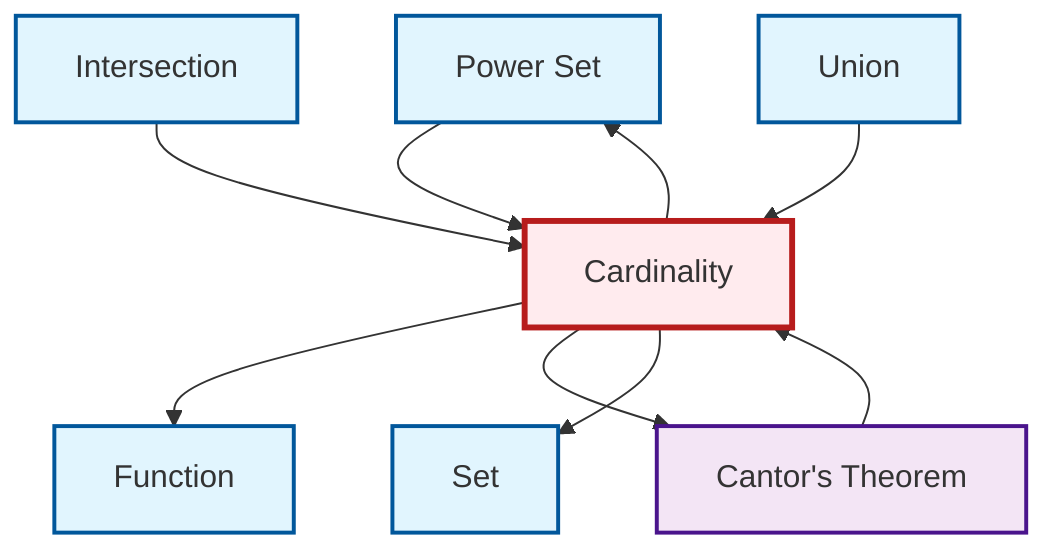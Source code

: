 graph TD
    classDef definition fill:#e1f5fe,stroke:#01579b,stroke-width:2px
    classDef theorem fill:#f3e5f5,stroke:#4a148c,stroke-width:2px
    classDef axiom fill:#fff3e0,stroke:#e65100,stroke-width:2px
    classDef example fill:#e8f5e9,stroke:#1b5e20,stroke-width:2px
    classDef current fill:#ffebee,stroke:#b71c1c,stroke-width:3px
    def-power-set["Power Set"]:::definition
    def-cardinality["Cardinality"]:::definition
    def-union["Union"]:::definition
    def-function["Function"]:::definition
    def-set["Set"]:::definition
    thm-cantor["Cantor's Theorem"]:::theorem
    def-intersection["Intersection"]:::definition
    def-cardinality --> def-function
    thm-cantor --> def-cardinality
    def-power-set --> def-cardinality
    def-intersection --> def-cardinality
    def-cardinality --> thm-cantor
    def-cardinality --> def-power-set
    def-cardinality --> def-set
    def-union --> def-cardinality
    class def-cardinality current